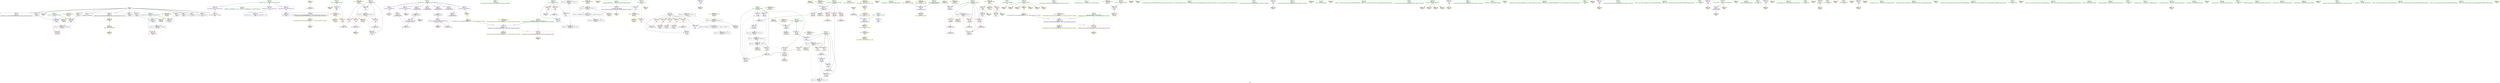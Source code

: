 digraph "SVFG" {
	label="SVFG";

	Node0x5588f787bf60 [shape=record,color=grey,label="{NodeID: 0\nNullPtr}"];
	Node0x5588f787bf60 -> Node0x5588f79c77e0[style=solid];
	Node0x5588f787bf60 -> Node0x5588f79c78e0[style=solid];
	Node0x5588f787bf60 -> Node0x5588f79c79b0[style=solid];
	Node0x5588f787bf60 -> Node0x5588f79c7a80[style=solid];
	Node0x5588f787bf60 -> Node0x5588f79c7b50[style=solid];
	Node0x5588f787bf60 -> Node0x5588f79c7c20[style=solid];
	Node0x5588f787bf60 -> Node0x5588f79c7cf0[style=solid];
	Node0x5588f787bf60 -> Node0x5588f79c7dc0[style=solid];
	Node0x5588f787bf60 -> Node0x5588f79c7e90[style=solid];
	Node0x5588f787bf60 -> Node0x5588f79c7f60[style=solid];
	Node0x5588f787bf60 -> Node0x5588f79c8030[style=solid];
	Node0x5588f787bf60 -> Node0x5588f79ccae0[style=solid];
	Node0x5588f787bf60 -> Node0x5588f79c8e70[style=solid];
	Node0x5588f79d4bd0 [shape=record,color=grey,label="{NodeID: 263\n345 = cmp(342, 15, )\n}"];
	Node0x5588f79d4bd0 -> Node0x5588f79c87b0[style=solid];
	Node0x5588f79ce370 [shape=record,color=yellow,style=double,label="{NodeID: 180\nAPARM(14)\nCS[]}"];
	Node0x5588f79c5380 [shape=record,color=purple,label="{NodeID: 97\n245\<--11\narrayidx\<--_Z4origB5cxx11\nmain\n}"];
	Node0x5588f79c5380 -> Node0x5588f79c9c40[style=solid];
	Node0x5588f79c3300 [shape=record,color=green,label="{NodeID: 14\n68\<--1\n\<--dummyObj\nCan only get source location for instruction, argument, global var or function.}"];
	Node0x5588f79df480 [shape=record,color=black,label="{NodeID: 277\nMR_30V_4 = PHI(MR_30V_5, MR_30V_3, )\npts\{191 \}\n}"];
	Node0x5588f79df480 -> Node0x5588f79cbe90[style=dashed];
	Node0x5588f79df480 -> Node0x5588f79cbf60[style=dashed];
	Node0x5588f79df480 -> Node0x5588f79cdc20[style=dashed];
	Node0x5588f79df480 -> Node0x5588f79e0380[style=dashed];
	Node0x5588f79df480 -> Node0x5588f79e0d80[style=dashed];
	Node0x5588f79df480 -> Node0x5588f79e1780[style=dashed];
	Node0x5588f79c8f40 [shape=record,color=yellow,style=double,label="{NodeID: 194\nAPARM(7)\nCS[]}"];
	Node0x5588f79c5f70 [shape=record,color=purple,label="{NodeID: 111\n165\<--164\narraydestroy.element\<--arraydestroy.elementPast\n__cxx_global_array_dtor\n}"];
	Node0x5588f79c5f70 -> Node0x5588f79c9010[style=solid];
	Node0x5588f79c5f70 -> Node0x5588f79d2fb0[style=solid];
	Node0x5588f79c5f70 -> Node0x5588f79d4750[style=solid];
	Node0x5588f79c40c0 [shape=record,color=green,label="{NodeID: 28\n48\<--54\n_ZNSt8ios_base4InitD1Ev\<--_ZNSt8ios_base4InitD1Ev_field_insensitive\n}"];
	Node0x5588f79c40c0 -> Node0x5588f79c81d0[style=solid];
	Node0x5588f79e3760 [shape=record,color=yellow,style=double,label="{NodeID: 291\n20V_1 = ENCHI(MR_20V_0)\npts\{18 \}\nFun[main]}"];
	Node0x5588f79e3760 -> Node0x5588f79c6110[style=dashed];
	Node0x5588f79e3760 -> Node0x5588f79e5330[style=dashed];
	Node0x5588f79c9aa0 [shape=record,color=yellow,style=double,label="{NodeID: 208\nAPARM(232)\nCS[]}"];
	Node0x5588f79cb5a0 [shape=record,color=red,label="{NodeID: 125\n113\<--85\n\<--ans\n_Z3powxxx\n}"];
	Node0x5588f79cb5a0 -> Node0x5588f79d4150[style=solid];
	Node0x5588f79c4da0 [shape=record,color=green,label="{NodeID: 42\n175\<--176\nmain\<--main_field_insensitive\n}"];
	Node0x5588f79e4400 [shape=record,color=yellow,style=double,label="{NodeID: 305\nRETMU(2V_2)\npts\{10 \}\nFun[__cxx_global_var_init.1]|{<s0>29}}"];
	Node0x5588f79e4400:s0 -> Node0x5588f79e6130[style=dashed,color=blue];
	Node0x5588f79d15b0 [shape=record,color=yellow,style=double,label="{NodeID: 222\nARet(289)\nCS[]}"];
	Node0x5588f79cc100 [shape=record,color=red,label="{NodeID: 139\n243\<--192\n\<--i\nmain\n}"];
	Node0x5588f79cc100 -> Node0x5588f79c8540[style=solid];
	Node0x5588f79c6a40 [shape=record,color=green,label="{NodeID: 56\n227\<--228\n_ZNSaIcED1Ev\<--_ZNSaIcED1Ev_field_insensitive\n}"];
	Node0x5588f79e5b40 [shape=record,color=yellow,style=double,label="{NodeID: 319\nRETMU(4V_2)\npts\{80 \}\nFun[_Z3powxxx]}"];
	Node0x5588f79d1d90 [shape=record,color=yellow,style=double,label="{NodeID: 236\nFPARM(157)\nFun[__cxx_global_array_dtor]}"];
	Node0x5588f79d1d90 -> Node0x5588f79cd4d0[style=solid];
	Node0x5588f79ccd80 [shape=record,color=blue,label="{NodeID: 153\n81\<--77\nm.addr\<--m\n_Z3powxxx\n}"];
	Node0x5588f79ccd80 -> Node0x5588f79dc780[style=dashed];
	Node0x5588f79c77e0 [shape=record,color=black,label="{NodeID: 70\n2\<--3\ndummyVal\<--dummyVal\n}"];
	Node0x5588f79d3850 [shape=record,color=grey,label="{NodeID: 250\n127 = Binary(126, 125, )\n}"];
	Node0x5588f79d3850 -> Node0x5588f79cd330[style=solid];
	Node0x5588f79cd8e0 [shape=record,color=blue,label="{NodeID: 167\n186\<--262\nexn.slot\<--\nmain\n}"];
	Node0x5588f79cd8e0 -> Node0x5588f79ddb80[style=dashed];
	Node0x5588f79c83a0 [shape=record,color=black,label="{NodeID: 84\n202\<--199\ncall1\<--\nmain\n}"];
	Node0x5588f79bc9d0 [shape=record,color=green,label="{NodeID: 1\n7\<--1\n__dso_handle\<--dummyObj\nGlob }"];
	Node0x5588f79d4d50 [shape=record,color=grey,label="{NodeID: 264\n110 = cmp(109, 99, )\n}"];
	Node0x5588f79ce440 [shape=record,color=yellow,style=double,label="{NodeID: 181\nAPARM(182)\nCS[]}"];
	Node0x5588f79c5450 [shape=record,color=purple,label="{NodeID: 98\n249\<--11\narrayidx16\<--_Z4origB5cxx11\nmain\n}"];
	Node0x5588f79c5450 -> Node0x5588f79d0d00[style=solid];
	Node0x5588f79c33c0 [shape=record,color=green,label="{NodeID: 15\n93\<--1\n\<--dummyObj\nCan only get source location for instruction, argument, global var or function.}"];
	Node0x5588f79df980 [shape=record,color=black,label="{NodeID: 278\nMR_32V_4 = PHI(MR_32V_5, MR_32V_3, )\npts\{193 \}\n}"];
	Node0x5588f79df980 -> Node0x5588f79cc030[style=dashed];
	Node0x5588f79df980 -> Node0x5588f79cc100[style=dashed];
	Node0x5588f79df980 -> Node0x5588f79cc1d0[style=dashed];
	Node0x5588f79df980 -> Node0x5588f79cc2a0[style=dashed];
	Node0x5588f79df980 -> Node0x5588f79cc370[style=dashed];
	Node0x5588f79df980 -> Node0x5588f79cdcf0[style=dashed];
	Node0x5588f79df980 -> Node0x5588f79e1280[style=dashed];
	Node0x5588f79df980 -> Node0x5588f79e1c80[style=dashed];
	Node0x5588f79c9010 [shape=record,color=yellow,style=double,label="{NodeID: 195\nAPARM(165)\nCS[]}"];
	Node0x5588f79c6040 [shape=record,color=red,label="{NodeID: 112\n215\<--14\n\<--ncase\nmain\n}"];
	Node0x5588f79c6040 -> Node0x5588f79d5050[style=solid];
	Node0x5588f79c41c0 [shape=record,color=green,label="{NodeID: 29\n61\<--62\n__cxx_global_var_init.1\<--__cxx_global_var_init.1_field_insensitive\n}"];
	Node0x5588f79e3840 [shape=record,color=yellow,style=double,label="{NodeID: 292\n22V_1 = ENCHI(MR_22V_0)\npts\{179 \}\nFun[main]}"];
	Node0x5588f79e3840 -> Node0x5588f79cd5a0[style=dashed];
	Node0x5588f79c9b70 [shape=record,color=yellow,style=double,label="{NodeID: 209\nAPARM(29)\nCS[]}"];
	Node0x5588f79cb670 [shape=record,color=red,label="{NodeID: 126\n134\<--85\n\<--ans\n_Z3powxxx\n}"];
	Node0x5588f79cb670 -> Node0x5588f79c82d0[style=solid];
	Node0x5588f79c4ea0 [shape=record,color=green,label="{NodeID: 43\n178\<--179\nretval\<--retval_field_insensitive\nmain\n}"];
	Node0x5588f79c4ea0 -> Node0x5588f79cd5a0[style=solid];
	Node0x5588f79e4f20 [shape=record,color=yellow,style=double,label="{NodeID: 306\nRETMU(14V_2)\npts\{159 \}\nFun[__cxx_global_array_dtor]}"];
	Node0x5588f79d1640 [shape=record,color=yellow,style=double,label="{NodeID: 223\nARet(209)\nCS[]}"];
	Node0x5588f79cc1d0 [shape=record,color=red,label="{NodeID: 140\n247\<--192\n\<--i\nmain\n}"];
	Node0x5588f79cc1d0 -> Node0x5588f79c8610[style=solid];
	Node0x5588f79c6b40 [shape=record,color=green,label="{NodeID: 57\n230\<--231\n_ZSt7getlineIcSt11char_traitsIcESaIcEERSt13basic_istreamIT_T0_ES7_RNSt7__cxx1112basic_stringIS4_S5_T1_EE\<--_ZSt7getlineIcSt11char_traitsIcESaIcEERSt13basic_istreamIT_T0_ES7_RNSt7__cxx1112basic_stringIS4_S5_T1_EE_field_insensitive\n}"];
	Node0x5588f79e5c50 [shape=record,color=yellow,style=double,label="{NodeID: 320\nRETMU(6V_3)\npts\{82 \}\nFun[_Z3powxxx]}"];
	Node0x5588f79d1e80 [shape=record,color=yellow,style=double,label="{NodeID: 237\nFPARM(363)\nFun[__clang_call_terminate]}"];
	Node0x5588f79d1e80 -> Node0x5588f79d14e0[style=solid];
	Node0x5588f79cce50 [shape=record,color=blue,label="{NodeID: 154\n83\<--78\nmod.addr\<--mod\n_Z3powxxx\n}"];
	Node0x5588f79cce50 -> Node0x5588f79cb190[style=dashed];
	Node0x5588f79cce50 -> Node0x5588f79cb260[style=dashed];
	Node0x5588f79cce50 -> Node0x5588f79cb330[style=dashed];
	Node0x5588f79cce50 -> Node0x5588f79cb400[style=dashed];
	Node0x5588f79cce50 -> Node0x5588f79e5d30[style=dashed];
	Node0x5588f79c78e0 [shape=record,color=black,label="{NodeID: 71\n261\<--3\n\<--dummyVal\nmain\n}"];
	Node0x5588f79d39d0 [shape=record,color=grey,label="{NodeID: 251\n276 = Binary(275, 277, )\n}"];
	Node0x5588f79d39d0 -> Node0x5588f79cdc20[style=solid];
	Node0x5588f79cd9b0 [shape=record,color=blue,label="{NodeID: 168\n188\<--264\nehselector.slot\<--\nmain\n}"];
	Node0x5588f79cd9b0 -> Node0x5588f79de080[style=dashed];
	Node0x5588f79c8470 [shape=record,color=black,label="{NodeID: 85\n208\<--205\ncall2\<--\nmain\n}"];
	Node0x5588f79bca60 [shape=record,color=green,label="{NodeID: 2\n9\<--1\n\<--dummyObj\nCan only get source location for instruction, argument, global var or function.}"];
	Node0x5588f79d4ed0 [shape=record,color=grey,label="{NodeID: 265\n241 = cmp(239, 240, )\n}"];
	Node0x5588f79ce510 [shape=record,color=yellow,style=double,label="{NodeID: 182\nAPARM(222)\nCS[]}"];
	Node0x5588f79c5520 [shape=record,color=purple,label="{NodeID: 99\n256\<--11\narrayidx19\<--_Z4origB5cxx11\nmain\n}"];
	Node0x5588f79c5520 -> Node0x5588f79d0f30[style=solid];
	Node0x5588f79c34c0 [shape=record,color=green,label="{NodeID: 16\n99\<--1\n\<--dummyObj\nCan only get source location for instruction, argument, global var or function.}"];
	Node0x5588f79dfe80 [shape=record,color=black,label="{NodeID: 279\nMR_12V_6 = PHI(MR_12V_5, MR_12V_4, )\npts\{88 \}\n}"];
	Node0x5588f79dfe80 -> Node0x5588f79dd180[style=dashed];
	Node0x5588f79c90e0 [shape=record,color=yellow,style=double,label="{NodeID: 196\nAPARM(196)\nCS[]}"];
	Node0x5588f79c6110 [shape=record,color=red,label="{NodeID: 113\n240\<--17\n\<--n\nmain\n}"];
	Node0x5588f79c6110 -> Node0x5588f79d4ed0[style=solid];
	Node0x5588f79c42c0 [shape=record,color=green,label="{NodeID: 30\n65\<--66\nacos\<--acos_field_insensitive\n}"];
	Node0x5588f79e3920 [shape=record,color=yellow,style=double,label="{NodeID: 293\n24V_1 = ENCHI(MR_24V_0)\npts\{181 \}\nFun[main]}"];
	Node0x5588f79e3920 -> Node0x5588f79cd670[style=dashed];
	Node0x5588f79c9c40 [shape=record,color=yellow,style=double,label="{NodeID: 210\nAPARM(245)\nCS[]}"];
	Node0x5588f79cb740 [shape=record,color=red,label="{NodeID: 127\n105\<--87\n\<--k\n_Z3powxxx\n}"];
	Node0x5588f79cb740 -> Node0x5588f79d4450[style=solid];
	Node0x5588f79c4f70 [shape=record,color=green,label="{NodeID: 44\n180\<--181\ni1\<--i1_field_insensitive\nmain\n}"];
	Node0x5588f79c4f70 -> Node0x5588f79cba80[style=solid];
	Node0x5588f79c4f70 -> Node0x5588f79cbb50[style=solid];
	Node0x5588f79c4f70 -> Node0x5588f79cbc20[style=solid];
	Node0x5588f79c4f70 -> Node0x5588f79cd670[style=solid];
	Node0x5588f79c4f70 -> Node0x5588f79cddc0[style=solid];
	Node0x5588f79e5030 [shape=record,color=yellow,style=double,label="{NodeID: 307\nRETMU(2V_2)\npts\{10 \}\nFun[_GLOBAL__sub_I_BSBandme_2_1.cpp]}"];
	Node0x5588f79d16d0 [shape=record,color=yellow,style=double,label="{NodeID: 224\nARet(229)\nCS[]}"];
	Node0x5588f79cc2a0 [shape=record,color=red,label="{NodeID: 141\n254\<--192\n\<--i\nmain\n}"];
	Node0x5588f79cc2a0 -> Node0x5588f79c86e0[style=solid];
	Node0x5588f79c6c40 [shape=record,color=green,label="{NodeID: 58\n234\<--235\n_ZNSt7__cxx1112basic_stringIcSt11char_traitsIcESaIcEEaSEPKc\<--_ZNSt7__cxx1112basic_stringIcSt11char_traitsIcESaIcEEaSEPKc_field_insensitive\n}"];
	Node0x5588f79e5d30 [shape=record,color=yellow,style=double,label="{NodeID: 321\nRETMU(8V_2)\npts\{84 \}\nFun[_Z3powxxx]}"];
	Node0x5588f79d1f70 [shape=record,color=yellow,style=double,label="{NodeID: 238\nFPARM(332)\nFun[_ZStgeIcSt11char_traitsIcESaIcEEbRKNSt7__cxx1112basic_stringIT_T0_T1_EESA_]}"];
	Node0x5588f79d1f70 -> Node0x5588f79cde90[style=solid];
	Node0x5588f79ccf20 [shape=record,color=blue,label="{NodeID: 155\n85\<--93\nans\<--\n_Z3powxxx\n}"];
	Node0x5588f79ccf20 -> Node0x5588f79dcc80[style=dashed];
	Node0x5588f79c79b0 [shape=record,color=black,label="{NodeID: 72\n262\<--3\n\<--dummyVal\nmain\n}"];
	Node0x5588f79c79b0 -> Node0x5588f79cd8e0[style=solid];
	Node0x5588f79d3b50 [shape=record,color=grey,label="{NodeID: 252\n102 = Binary(101, 93, )\n}"];
	Node0x5588f79d3b50 -> Node0x5588f79d4a50[style=solid];
	Node0x5588f79cda80 [shape=record,color=blue,label="{NodeID: 169\n186\<--269\nexn.slot\<--\nmain\n}"];
	Node0x5588f79cda80 -> Node0x5588f79ddb80[style=dashed];
	Node0x5588f79c8540 [shape=record,color=black,label="{NodeID: 86\n244\<--243\nidxprom\<--\nmain\n}"];
	Node0x5588f79bcc10 [shape=record,color=green,label="{NodeID: 3\n15\<--1\n\<--dummyObj\nCan only get source location for instruction, argument, global var or function.}"];
	Node0x5588f79d5050 [shape=record,color=grey,label="{NodeID: 266\n216 = cmp(214, 215, )\n}"];
	Node0x5588f79ce5e0 [shape=record,color=yellow,style=double,label="{NodeID: 183\nAPARM(184)\nCS[]}"];
	Node0x5588f79c55f0 [shape=record,color=purple,label="{NodeID: 100\n200\<--19\n\<--.str\nmain\n}"];
	Node0x5588f79c55f0 -> Node0x5588f79c91b0[style=solid];
	Node0x5588f79c35c0 [shape=record,color=green,label="{NodeID: 17\n196\<--1\n\<--dummyObj\nCan only get source location for instruction, argument, global var or function.}"];
	Node0x5588f79e0380 [shape=record,color=black,label="{NodeID: 280\nMR_30V_5 = PHI(MR_30V_6, MR_30V_4, )\npts\{191 \}\n}"];
	Node0x5588f79e0380 -> Node0x5588f79df480[style=dashed];
	Node0x5588f79c91b0 [shape=record,color=yellow,style=double,label="{NodeID: 197\nAPARM(200)\nCS[]}"];
	Node0x5588f79c61e0 [shape=record,color=red,label="{NodeID: 114\n199\<--23\n\<--stdin\nmain\n}"];
	Node0x5588f79c61e0 -> Node0x5588f79c83a0[style=solid];
	Node0x5588f79c61e0 -> Node0x5588f79c9350[style=solid];
	Node0x5588f79c43c0 [shape=record,color=green,label="{NodeID: 31\n73\<--74\n_Z3powxxx\<--_Z3powxxx_field_insensitive\n}"];
	Node0x5588f79e3a00 [shape=record,color=yellow,style=double,label="{NodeID: 294\n26V_1 = ENCHI(MR_26V_0)\npts\{187 \}\nFun[main]}"];
	Node0x5588f79e3a00 -> Node0x5588f79cd8e0[style=dashed];
	Node0x5588f79e3a00 -> Node0x5588f79cda80[style=dashed];
	Node0x5588f79e3a00 -> Node0x5588f79e55d0[style=dashed];
	Node0x5588f79d0d00 [shape=record,color=yellow,style=double,label="{NodeID: 211\nAPARM(249)\nCS[]|{<s0>18}}"];
	Node0x5588f79d0d00:s0 -> Node0x5588f79d1f70[style=solid,color=red];
	Node0x5588f79cb810 [shape=record,color=red,label="{NodeID: 128\n118\<--87\n\<--k\n_Z3powxxx\n}"];
	Node0x5588f79cb810 -> Node0x5588f79d3550[style=solid];
	Node0x5588f79c5040 [shape=record,color=green,label="{NodeID: 45\n182\<--183\nlast\<--last_field_insensitive\nmain\n}"];
	Node0x5588f79c5040 -> Node0x5588f79ce440[style=solid];
	Node0x5588f79c5040 -> Node0x5588f79ce780[style=solid];
	Node0x5588f79c5040 -> Node0x5588f79c99d0[style=solid];
	Node0x5588f79c5040 -> Node0x5588f79d0d90[style=solid];
	Node0x5588f79c5040 -> Node0x5588f79d0e60[style=solid];
	Node0x5588f79c5040 -> Node0x5588f79d10d0[style=solid];
	Node0x5588f79c5040 -> Node0x5588f79d11a0[style=solid];
	Node0x5588f79e5140 [shape=record,color=yellow,style=double,label="{NodeID: 308\nRETMU(16V_1)\npts\{1 \}\nFun[main]}"];
	Node0x5588f79d1760 [shape=record,color=yellow,style=double,label="{NodeID: 225\nARet(46)\nCS[]}"];
	Node0x5588f79cc370 [shape=record,color=red,label="{NodeID: 142\n281\<--192\n\<--i\nmain\n}"];
	Node0x5588f79cc370 -> Node0x5588f79d3fd0[style=solid];
	Node0x5588f79c6d40 [shape=record,color=green,label="{NodeID: 59\n251\<--252\n_ZStgeIcSt11char_traitsIcESaIcEEbRKNSt7__cxx1112basic_stringIT_T0_T1_EESA_\<--_ZStgeIcSt11char_traitsIcESaIcEEbRKNSt7__cxx1112basic_stringIT_T0_T1_EESA__field_insensitive\n}"];
	Node0x5588f79e5e10 [shape=record,color=yellow,style=double,label="{NodeID: 322\nRETMU(10V_3)\npts\{86 \}\nFun[_Z3powxxx]}"];
	Node0x5588f79d2060 [shape=record,color=yellow,style=double,label="{NodeID: 239\nFPARM(333)\nFun[_ZStgeIcSt11char_traitsIcESaIcEEbRKNSt7__cxx1112basic_stringIT_T0_T1_EESA_]}"];
	Node0x5588f79d2060 -> Node0x5588f79cdf60[style=solid];
	Node0x5588f79ccff0 [shape=record,color=blue,label="{NodeID: 156\n87\<--94\nk\<--\n_Z3powxxx\n}"];
	Node0x5588f79ccff0 -> Node0x5588f79dd180[style=dashed];
	Node0x5588f79c7a80 [shape=record,color=black,label="{NodeID: 73\n264\<--3\n\<--dummyVal\nmain\n}"];
	Node0x5588f79c7a80 -> Node0x5588f79cd9b0[style=solid];
	Node0x5588f79d3cd0 [shape=record,color=grey,label="{NodeID: 253\n295 = Binary(294, 277, )\n}"];
	Node0x5588f79d3cd0 -> Node0x5588f79cddc0[style=solid];
	Node0x5588f79cdb50 [shape=record,color=blue,label="{NodeID: 170\n188\<--271\nehselector.slot\<--\nmain\n}"];
	Node0x5588f79cdb50 -> Node0x5588f79de080[style=dashed];
	Node0x5588f79c8610 [shape=record,color=black,label="{NodeID: 87\n248\<--247\nidxprom15\<--\nmain\n}"];
	Node0x5588f79bcca0 [shape=record,color=green,label="{NodeID: 4\n19\<--1\n.str\<--dummyObj\nGlob }"];
	Node0x5588f79d51d0 [shape=record,color=grey,label="{NodeID: 267\n148 = cmp(142, 147, )\n}"];
	Node0x5588f79ce6b0 [shape=record,color=yellow,style=double,label="{NodeID: 184\nAPARM(29)\nCS[]}"];
	Node0x5588f79c56c0 [shape=record,color=purple,label="{NodeID: 101\n201\<--21\n\<--.str.3\nmain\n}"];
	Node0x5588f79c56c0 -> Node0x5588f79c9280[style=solid];
	Node0x5588f79c36c0 [shape=record,color=green,label="{NodeID: 18\n277\<--1\n\<--dummyObj\nCan only get source location for instruction, argument, global var or function.}"];
	Node0x5588f79e0880 [shape=record,color=black,label="{NodeID: 281\nMR_24V_3 = PHI(MR_24V_4, MR_24V_2, )\npts\{181 \}\n}"];
	Node0x5588f79e0880 -> Node0x5588f79cba80[style=dashed];
	Node0x5588f79e0880 -> Node0x5588f79cbb50[style=dashed];
	Node0x5588f79e0880 -> Node0x5588f79cbc20[style=dashed];
	Node0x5588f79e0880 -> Node0x5588f79cddc0[style=dashed];
	Node0x5588f79e0880 -> Node0x5588f79e54f0[style=dashed];
	Node0x5588f79c9280 [shape=record,color=yellow,style=double,label="{NodeID: 198\nAPARM(201)\nCS[]}"];
	Node0x5588f79cad80 [shape=record,color=red,label="{NodeID: 115\n205\<--28\n\<--stdout\nmain\n}"];
	Node0x5588f79cad80 -> Node0x5588f79c8470[style=solid];
	Node0x5588f79cad80 -> Node0x5588f79c95c0[style=solid];
	Node0x5588f79c44c0 [shape=record,color=green,label="{NodeID: 32\n79\<--80\nn.addr\<--n.addr_field_insensitive\n_Z3powxxx\n}"];
	Node0x5588f79c44c0 -> Node0x5588f79cae50[style=solid];
	Node0x5588f79c44c0 -> Node0x5588f79cccb0[style=solid];
	Node0x5588f79e3ae0 [shape=record,color=yellow,style=double,label="{NodeID: 295\n28V_1 = ENCHI(MR_28V_0)\npts\{189 \}\nFun[main]}"];
	Node0x5588f79e3ae0 -> Node0x5588f79cd9b0[style=dashed];
	Node0x5588f79e3ae0 -> Node0x5588f79cdb50[style=dashed];
	Node0x5588f79e3ae0 -> Node0x5588f79e56b0[style=dashed];
	Node0x5588f79d0d90 [shape=record,color=yellow,style=double,label="{NodeID: 212\nAPARM(182)\nCS[]|{<s0>18}}"];
	Node0x5588f79d0d90:s0 -> Node0x5588f79d2060[style=solid,color=red];
	Node0x5588f79cb8e0 [shape=record,color=red,label="{NodeID: 129\n119\<--87\n\<--k\n_Z3powxxx\n}"];
	Node0x5588f79cb8e0 -> Node0x5588f79d3550[style=solid];
	Node0x5588f79c5110 [shape=record,color=green,label="{NodeID: 46\n184\<--185\nref.tmp\<--ref.tmp_field_insensitive\nmain\n}"];
	Node0x5588f79c5110 -> Node0x5588f79ce5e0[style=solid];
	Node0x5588f79c5110 -> Node0x5588f79c9830[style=solid];
	Node0x5588f79c5110 -> Node0x5588f79c9900[style=solid];
	Node0x5588f79c5110 -> Node0x5588f79d1000[style=solid];
	Node0x5588f79e5250 [shape=record,color=yellow,style=double,label="{NodeID: 309\nRETMU(18V_1)\npts\{16 \}\nFun[main]}"];
	Node0x5588f79d17f0 [shape=record,color=yellow,style=double,label="{NodeID: 226\nARet(64)\nCS[]}"];
	Node0x5588f79d17f0 -> Node0x5588f79d36d0[style=solid];
	Node0x5588f79cc440 [shape=record,color=red,label="{NodeID: 143\n340\<--334\n\<--__lhs.addr\n_ZStgeIcSt11char_traitsIcESaIcEEbRKNSt7__cxx1112basic_stringIT_T0_T1_EESA_\n}"];
	Node0x5588f79cc440 -> Node0x5588f79d1270[style=solid];
	Node0x5588f79c6e40 [shape=record,color=green,label="{NodeID: 60\n258\<--259\n_ZNSt7__cxx1112basic_stringIcSt11char_traitsIcESaIcEEaSERKS4_\<--_ZNSt7__cxx1112basic_stringIcSt11char_traitsIcESaIcEEaSERKS4__field_insensitive\n}"];
	Node0x5588f79e5ef0 [shape=record,color=yellow,style=double,label="{NodeID: 323\nRETMU(12V_3)\npts\{88 \}\nFun[_Z3powxxx]}"];
	Node0x5588f79d2150 [shape=record,color=yellow,style=double,label="{NodeID: 240\nFPARM(76)\nFun[_Z3powxxx]}"];
	Node0x5588f79d2150 -> Node0x5588f79cccb0[style=solid];
	Node0x5588f79cd0c0 [shape=record,color=blue,label="{NodeID: 157\n85\<--107\nans\<--mul\n_Z3powxxx\n}"];
	Node0x5588f79cd0c0 -> Node0x5588f79cb5a0[style=dashed];
	Node0x5588f79cd0c0 -> Node0x5588f79cd190[style=dashed];
	Node0x5588f79cd0c0 -> Node0x5588f79dd680[style=dashed];
	Node0x5588f79c7b50 [shape=record,color=black,label="{NodeID: 74\n268\<--3\n\<--dummyVal\nmain\n}"];
	Node0x5588f79d3e50 [shape=record,color=grey,label="{NodeID: 254\n286 = Binary(285, 277, )\n}"];
	Node0x5588f79d3e50 -> Node0x5588f79ce100[style=solid];
	Node0x5588f79cdc20 [shape=record,color=blue,label="{NodeID: 171\n190\<--276\nans\<--inc\nmain\n}"];
	Node0x5588f79cdc20 -> Node0x5588f79e0380[style=dashed];
	Node0x5588f79c86e0 [shape=record,color=black,label="{NodeID: 88\n255\<--254\nidxprom18\<--\nmain\n}"];
	Node0x5588f79bcd30 [shape=record,color=green,label="{NodeID: 5\n21\<--1\n.str.3\<--dummyObj\nGlob }"];
	Node0x5588f79dc780 [shape=record,color=black,label="{NodeID: 268\nMR_6V_3 = PHI(MR_6V_4, MR_6V_2, )\npts\{82 \}\n}"];
	Node0x5588f79dc780 -> Node0x5588f79caf20[style=dashed];
	Node0x5588f79dc780 -> Node0x5588f79caff0[style=dashed];
	Node0x5588f79dc780 -> Node0x5588f79cb0c0[style=dashed];
	Node0x5588f79dc780 -> Node0x5588f79cd400[style=dashed];
	Node0x5588f79dc780 -> Node0x5588f79e5c50[style=dashed];
	Node0x5588f79ce780 [shape=record,color=yellow,style=double,label="{NodeID: 185\nAPARM(182)\nCS[]}"];
	Node0x5588f79c5790 [shape=record,color=purple,label="{NodeID: 102\n206\<--24\n\<--.str.4\nmain\n}"];
	Node0x5588f79c5790 -> Node0x5588f79c9420[style=solid];
	Node0x5588f79c37c0 [shape=record,color=green,label="{NodeID: 19\n4\<--6\n_ZStL8__ioinit\<--_ZStL8__ioinit_field_insensitive\nGlob }"];
	Node0x5588f79c37c0 -> Node0x5588f79c8880[style=solid];
	Node0x5588f79c37c0 -> Node0x5588f79ce850[style=solid];
	Node0x5588f79e0d80 [shape=record,color=black,label="{NodeID: 282\nMR_30V_2 = PHI(MR_30V_4, MR_30V_1, )\npts\{191 \}\n}"];
	Node0x5588f79e0d80 -> Node0x5588f79cd740[style=dashed];
	Node0x5588f79e0d80 -> Node0x5588f79de580[style=dashed];
	Node0x5588f79e0d80 -> Node0x5588f79e1780[style=dashed];
	Node0x5588f79e0d80 -> Node0x5588f79e5790[style=dashed];
	Node0x5588f79c9350 [shape=record,color=yellow,style=double,label="{NodeID: 199\nAPARM(199)\nCS[]}"];
	Node0x5588f79cae50 [shape=record,color=red,label="{NodeID: 116\n94\<--79\n\<--n.addr\n_Z3powxxx\n}"];
	Node0x5588f79cae50 -> Node0x5588f79ccff0[style=solid];
	Node0x5588f79c4590 [shape=record,color=green,label="{NodeID: 33\n81\<--82\nm.addr\<--m.addr_field_insensitive\n_Z3powxxx\n}"];
	Node0x5588f79c4590 -> Node0x5588f79caf20[style=solid];
	Node0x5588f79c4590 -> Node0x5588f79caff0[style=solid];
	Node0x5588f79c4590 -> Node0x5588f79cb0c0[style=solid];
	Node0x5588f79c4590 -> Node0x5588f79ccd80[style=solid];
	Node0x5588f79c4590 -> Node0x5588f79cd400[style=solid];
	Node0x5588f79e3bc0 [shape=record,color=yellow,style=double,label="{NodeID: 296\n30V_1 = ENCHI(MR_30V_0)\npts\{191 \}\nFun[main]}"];
	Node0x5588f79e3bc0 -> Node0x5588f79e0d80[style=dashed];
	Node0x5588f79d0e60 [shape=record,color=yellow,style=double,label="{NodeID: 213\nAPARM(182)\nCS[]}"];
	Node0x5588f79cb9b0 [shape=record,color=red,label="{NodeID: 130\n126\<--87\n\<--k\n_Z3powxxx\n}"];
	Node0x5588f79cb9b0 -> Node0x5588f79d3850[style=solid];
	Node0x5588f79c51e0 [shape=record,color=green,label="{NodeID: 47\n186\<--187\nexn.slot\<--exn.slot_field_insensitive\nmain\n}"];
	Node0x5588f79c51e0 -> Node0x5588f79cbcf0[style=solid];
	Node0x5588f79c51e0 -> Node0x5588f79cd8e0[style=solid];
	Node0x5588f79c51e0 -> Node0x5588f79cda80[style=solid];
	Node0x5588f79e5330 [shape=record,color=yellow,style=double,label="{NodeID: 310\nRETMU(20V_1)\npts\{18 \}\nFun[main]}"];
	Node0x5588f79d1880 [shape=record,color=yellow,style=double,label="{NodeID: 227\nARet(150)\nCS[]}"];
	Node0x5588f79cc510 [shape=record,color=red,label="{NodeID: 144\n341\<--336\n\<--__rhs.addr\n_ZStgeIcSt11char_traitsIcESaIcEEbRKNSt7__cxx1112basic_stringIT_T0_T1_EESA_\n}"];
	Node0x5588f79cc510 -> Node0x5588f79d1340[style=solid];
	Node0x5588f79c6f40 [shape=record,color=green,label="{NodeID: 61\n290\<--291\nprintf\<--printf_field_insensitive\n}"];
	Node0x5588f79e5fd0 [shape=record,color=yellow,style=double,label="{NodeID: 324\nCSMU(2V_1)\npts\{10 \}\nCS[]|{<s0>29}}"];
	Node0x5588f79e5fd0:s0 -> Node0x5588f77bead0[style=dashed,color=red];
	Node0x5588f79d2210 [shape=record,color=yellow,style=double,label="{NodeID: 241\nFPARM(77)\nFun[_Z3powxxx]}"];
	Node0x5588f79d2210 -> Node0x5588f79ccd80[style=solid];
	Node0x5588f79cd190 [shape=record,color=blue,label="{NodeID: 158\n85\<--114\nans\<--rem\n_Z3powxxx\n}"];
	Node0x5588f79cd190 -> Node0x5588f79dd680[style=dashed];
	Node0x5588f79c7c20 [shape=record,color=black,label="{NodeID: 75\n269\<--3\n\<--dummyVal\nmain\n}"];
	Node0x5588f79c7c20 -> Node0x5588f79cda80[style=solid];
	Node0x5588f79d3fd0 [shape=record,color=grey,label="{NodeID: 255\n282 = Binary(281, 277, )\n}"];
	Node0x5588f79d3fd0 -> Node0x5588f79cdcf0[style=solid];
	Node0x5588f79cdcf0 [shape=record,color=blue,label="{NodeID: 172\n192\<--282\ni\<--inc22\nmain\n}"];
	Node0x5588f79cdcf0 -> Node0x5588f79df980[style=dashed];
	Node0x5588f79c87b0 [shape=record,color=black,label="{NodeID: 89\n331\<--345\n_ZStgeIcSt11char_traitsIcESaIcEEbRKNSt7__cxx1112basic_stringIT_T0_T1_EESA__ret\<--cmp\n_ZStgeIcSt11char_traitsIcESaIcEEbRKNSt7__cxx1112basic_stringIT_T0_T1_EESA_\n}"];
	Node0x5588f79c87b0 -> Node0x5588f79d2860[style=solid];
	Node0x5588f79bcdc0 [shape=record,color=green,label="{NodeID: 6\n23\<--1\nstdin\<--dummyObj\nGlob }"];
	Node0x5588f79dcc80 [shape=record,color=black,label="{NodeID: 269\nMR_10V_3 = PHI(MR_10V_7, MR_10V_2, )\npts\{86 \}\n}"];
	Node0x5588f79dcc80 -> Node0x5588f79cb4d0[style=dashed];
	Node0x5588f79dcc80 -> Node0x5588f79cb670[style=dashed];
	Node0x5588f79dcc80 -> Node0x5588f79cd0c0[style=dashed];
	Node0x5588f79dcc80 -> Node0x5588f79def80[style=dashed];
	Node0x5588f79dcc80 -> Node0x5588f79e5e10[style=dashed];
	Node0x5588f79ce850 [shape=record,color=yellow,style=double,label="{NodeID: 186\nAPARM(4)\nCS[]}"];
	Node0x5588f79c5860 [shape=record,color=purple,label="{NodeID: 103\n207\<--26\n\<--.str.5\nmain\n}"];
	Node0x5588f79c5860 -> Node0x5588f79c94f0[style=solid];
	Node0x5588f79c38c0 [shape=record,color=green,label="{NodeID: 20\n8\<--10\n_ZL2pi\<--_ZL2pi_field_insensitive\nGlob }"];
	Node0x5588f79c38c0 -> Node0x5588f79cc5e0[style=solid];
	Node0x5588f79c38c0 -> Node0x5588f79ccbe0[style=solid];
	Node0x5588f79e1280 [shape=record,color=black,label="{NodeID: 283\nMR_32V_2 = PHI(MR_32V_4, MR_32V_1, )\npts\{193 \}\n}"];
	Node0x5588f79e1280 -> Node0x5588f79cd810[style=dashed];
	Node0x5588f79e1280 -> Node0x5588f79dea80[style=dashed];
	Node0x5588f79e1280 -> Node0x5588f79e1c80[style=dashed];
	Node0x5588f79e1280 -> Node0x5588f79e5870[style=dashed];
	Node0x5588f79c9420 [shape=record,color=yellow,style=double,label="{NodeID: 200\nAPARM(206)\nCS[]}"];
	Node0x5588f79caf20 [shape=record,color=red,label="{NodeID: 117\n97\<--81\n\<--m.addr\n_Z3powxxx\n}"];
	Node0x5588f79caf20 -> Node0x5588f79d48d0[style=solid];
	Node0x5588f79c4660 [shape=record,color=green,label="{NodeID: 34\n83\<--84\nmod.addr\<--mod.addr_field_insensitive\n_Z3powxxx\n}"];
	Node0x5588f79c4660 -> Node0x5588f79cb190[style=solid];
	Node0x5588f79c4660 -> Node0x5588f79cb260[style=solid];
	Node0x5588f79c4660 -> Node0x5588f79cb330[style=solid];
	Node0x5588f79c4660 -> Node0x5588f79cb400[style=solid];
	Node0x5588f79c4660 -> Node0x5588f79cce50[style=solid];
	Node0x5588f79e3ca0 [shape=record,color=yellow,style=double,label="{NodeID: 297\n32V_1 = ENCHI(MR_32V_0)\npts\{193 \}\nFun[main]}"];
	Node0x5588f79e3ca0 -> Node0x5588f79e1280[style=dashed];
	Node0x5588f79d0f30 [shape=record,color=yellow,style=double,label="{NodeID: 214\nAPARM(256)\nCS[]}"];
	Node0x5588f79cba80 [shape=record,color=red,label="{NodeID: 131\n214\<--180\n\<--i1\nmain\n}"];
	Node0x5588f79cba80 -> Node0x5588f79d5050[style=solid];
	Node0x5588f79c62d0 [shape=record,color=green,label="{NodeID: 48\n188\<--189\nehselector.slot\<--ehselector.slot_field_insensitive\nmain\n}"];
	Node0x5588f79c62d0 -> Node0x5588f79cbdc0[style=solid];
	Node0x5588f79c62d0 -> Node0x5588f79cd9b0[style=solid];
	Node0x5588f79c62d0 -> Node0x5588f79cdb50[style=solid];
	Node0x5588f79e5410 [shape=record,color=yellow,style=double,label="{NodeID: 311\nRETMU(22V_2)\npts\{179 \}\nFun[main]}"];
	Node0x5588f79d1910 [shape=record,color=yellow,style=double,label="{NodeID: 228\nARet(195)\nCS[]}"];
	Node0x5588f79cc5e0 [shape=record,color=blue,label="{NodeID: 145\n8\<--9\n_ZL2pi\<--\nGlob }"];
	Node0x5588f79c7040 [shape=record,color=green,label="{NodeID: 62\n319\<--320\n__gxx_personality_v0\<--__gxx_personality_v0_field_insensitive\n}"];
	Node0x5588f79e6130 [shape=record,color=yellow,style=double,label="{NodeID: 325\n2V_2 = CSCHI(MR_2V_1)\npts\{10 \}\nCS[]}"];
	Node0x5588f79e6130 -> Node0x5588f79e5030[style=dashed];
	Node0x5588f79d22d0 [shape=record,color=yellow,style=double,label="{NodeID: 242\nFPARM(78)\nFun[_Z3powxxx]}"];
	Node0x5588f79d22d0 -> Node0x5588f79cce50[style=solid];
	Node0x5588f79cd260 [shape=record,color=blue,label="{NodeID: 159\n87\<--120\nk\<--mul5\n_Z3powxxx\n}"];
	Node0x5588f79cd260 -> Node0x5588f79cb9b0[style=dashed];
	Node0x5588f79cd260 -> Node0x5588f79cd330[style=dashed];
	Node0x5588f79cd260 -> Node0x5588f79dfe80[style=dashed];
	Node0x5588f79c7cf0 [shape=record,color=black,label="{NodeID: 76\n271\<--3\n\<--dummyVal\nmain\n}"];
	Node0x5588f79c7cf0 -> Node0x5588f79cdb50[style=solid];
	Node0x5588f79d4150 [shape=record,color=grey,label="{NodeID: 256\n114 = Binary(113, 112, )\n}"];
	Node0x5588f79d4150 -> Node0x5588f79cd190[style=solid];
	Node0x5588f79cddc0 [shape=record,color=blue,label="{NodeID: 173\n180\<--295\ni1\<--inc26\nmain\n}"];
	Node0x5588f79cddc0 -> Node0x5588f79e0880[style=dashed];
	Node0x5588f79c8880 [shape=record,color=purple,label="{NodeID: 90\n45\<--4\n\<--_ZStL8__ioinit\n__cxx_global_var_init\n}"];
	Node0x5588f79c8880 -> Node0x5588f79ce9f0[style=solid];
	Node0x5588f79bcee0 [shape=record,color=green,label="{NodeID: 7\n24\<--1\n.str.4\<--dummyObj\nGlob }"];
	Node0x5588f79dd180 [shape=record,color=black,label="{NodeID: 270\nMR_12V_3 = PHI(MR_12V_6, MR_12V_2, )\npts\{88 \}\n}"];
	Node0x5588f79dd180 -> Node0x5588f79cb740[style=dashed];
	Node0x5588f79dd180 -> Node0x5588f79cb810[style=dashed];
	Node0x5588f79dd180 -> Node0x5588f79cb8e0[style=dashed];
	Node0x5588f79dd180 -> Node0x5588f79cd260[style=dashed];
	Node0x5588f79dd180 -> Node0x5588f79e5ef0[style=dashed];
	Node0x5588f79ce920 [shape=record,color=yellow,style=double,label="{NodeID: 187\nAPARM(47)\nCS[]}"];
	Node0x5588f79c5930 [shape=record,color=purple,label="{NodeID: 104\n222\<--30\n\<--.str.6\nmain\n}"];
	Node0x5588f79c5930 -> Node0x5588f79ce510[style=solid];
	Node0x5588f79c39c0 [shape=record,color=green,label="{NodeID: 21\n11\<--13\n_Z4origB5cxx11\<--_Z4origB5cxx11_field_insensitive\nGlob }"];
	Node0x5588f79c39c0 -> Node0x5588f79c8950[style=solid];
	Node0x5588f79c39c0 -> Node0x5588f79c8a20[style=solid];
	Node0x5588f79c39c0 -> Node0x5588f79c8af0[style=solid];
	Node0x5588f79c39c0 -> Node0x5588f79c8bc0[style=solid];
	Node0x5588f79c39c0 -> Node0x5588f79c8c90[style=solid];
	Node0x5588f79c39c0 -> Node0x5588f79c52b0[style=solid];
	Node0x5588f79c39c0 -> Node0x5588f79c5380[style=solid];
	Node0x5588f79c39c0 -> Node0x5588f79c5450[style=solid];
	Node0x5588f79c39c0 -> Node0x5588f79c5520[style=solid];
	Node0x5588f79e1780 [shape=record,color=black,label="{NodeID: 284\nMR_30V_7 = PHI(MR_30V_4, MR_30V_4, MR_30V_2, MR_30V_4, MR_30V_2, )\npts\{191 \}\n}"];
	Node0x5588f79e1780 -> Node0x5588f79de580[style=dashed];
	Node0x5588f79c94f0 [shape=record,color=yellow,style=double,label="{NodeID: 201\nAPARM(207)\nCS[]}"];
	Node0x5588f79caff0 [shape=record,color=red,label="{NodeID: 118\n101\<--81\n\<--m.addr\n_Z3powxxx\n}"];
	Node0x5588f79caff0 -> Node0x5588f79d3b50[style=solid];
	Node0x5588f79c4730 [shape=record,color=green,label="{NodeID: 35\n85\<--86\nans\<--ans_field_insensitive\n_Z3powxxx\n}"];
	Node0x5588f79c4730 -> Node0x5588f79cb4d0[style=solid];
	Node0x5588f79c4730 -> Node0x5588f79cb5a0[style=solid];
	Node0x5588f79c4730 -> Node0x5588f79cb670[style=solid];
	Node0x5588f79c4730 -> Node0x5588f79ccf20[style=solid];
	Node0x5588f79c4730 -> Node0x5588f79cd0c0[style=solid];
	Node0x5588f79c4730 -> Node0x5588f79cd190[style=solid];
	Node0x5588f79e3d80 [shape=record,color=yellow,style=double,label="{NodeID: 298\n34V_1 = ENCHI(MR_34V_0)\npts\{335 \}\nFun[_ZStgeIcSt11char_traitsIcESaIcEEbRKNSt7__cxx1112basic_stringIT_T0_T1_EESA_]}"];
	Node0x5588f79e3d80 -> Node0x5588f79cde90[style=dashed];
	Node0x5588f79d1000 [shape=record,color=yellow,style=double,label="{NodeID: 215\nAPARM(184)\nCS[]}"];
	Node0x5588f79cbb50 [shape=record,color=red,label="{NodeID: 132\n285\<--180\n\<--i1\nmain\n}"];
	Node0x5588f79cbb50 -> Node0x5588f79d3e50[style=solid];
	Node0x5588f79c63a0 [shape=record,color=green,label="{NodeID: 49\n190\<--191\nans\<--ans_field_insensitive\nmain\n}"];
	Node0x5588f79c63a0 -> Node0x5588f79cbe90[style=solid];
	Node0x5588f79c63a0 -> Node0x5588f79cbf60[style=solid];
	Node0x5588f79c63a0 -> Node0x5588f79cd740[style=solid];
	Node0x5588f79c63a0 -> Node0x5588f79cdc20[style=solid];
	Node0x5588f79e54f0 [shape=record,color=yellow,style=double,label="{NodeID: 312\nRETMU(24V_3)\npts\{181 \}\nFun[main]}"];
	Node0x5588f79d19a0 [shape=record,color=yellow,style=double,label="{NodeID: 229\nARet(218)\nCS[]}"];
	Node0x5588f79cc6e0 [shape=record,color=blue,label="{NodeID: 146\n14\<--15\nncase\<--\nGlob }"];
	Node0x5588f79cc6e0 -> Node0x5588f79e2e70[style=dashed];
	Node0x5588f79c7140 [shape=record,color=green,label="{NodeID: 63\n334\<--335\n__lhs.addr\<--__lhs.addr_field_insensitive\n_ZStgeIcSt11char_traitsIcESaIcEEbRKNSt7__cxx1112basic_stringIT_T0_T1_EESA_\n}"];
	Node0x5588f79c7140 -> Node0x5588f79cc440[style=solid];
	Node0x5588f79c7140 -> Node0x5588f79cde90[style=solid];
	Node0x5588f79d2390 [shape=record,color=yellow,style=double,label="{NodeID: 243\nFRet(177)\nFun[main]}"];
	Node0x5588f79cd330 [shape=record,color=blue,label="{NodeID: 160\n87\<--127\nk\<--rem8\n_Z3powxxx\n}"];
	Node0x5588f79cd330 -> Node0x5588f79dfe80[style=dashed];
	Node0x5588f79c7dc0 [shape=record,color=black,label="{NodeID: 77\n301\<--3\nlpad.val\<--dummyVal\nmain\n}"];
	Node0x5588f79d42d0 [shape=record,color=grey,label="{NodeID: 257\n131 = Binary(130, 93, )\n}"];
	Node0x5588f79d42d0 -> Node0x5588f79cd400[style=solid];
	Node0x5588f79cde90 [shape=record,color=blue,label="{NodeID: 174\n334\<--332\n__lhs.addr\<--__lhs\n_ZStgeIcSt11char_traitsIcESaIcEEbRKNSt7__cxx1112basic_stringIT_T0_T1_EESA_\n}"];
	Node0x5588f79cde90 -> Node0x5588f79cc440[style=dashed];
	Node0x5588f79cde90 -> Node0x5588f79e5a60[style=dashed];
	Node0x5588f79c8950 [shape=record,color=purple,label="{NodeID: 91\n139\<--11\n\<--_Z4origB5cxx11\n__cxx_global_var_init.2\n}"];
	Node0x5588f79c8950 -> Node0x5588f79d2a10[style=solid];
	Node0x5588f79bcf70 [shape=record,color=green,label="{NodeID: 8\n26\<--1\n.str.5\<--dummyObj\nGlob }"];
	Node0x5588f79dd680 [shape=record,color=black,label="{NodeID: 271\nMR_10V_6 = PHI(MR_10V_5, MR_10V_4, )\npts\{86 \}\n}"];
	Node0x5588f79dd680 -> Node0x5588f79def80[style=dashed];
	Node0x5588f79ce9f0 [shape=record,color=yellow,style=double,label="{NodeID: 188\nAPARM(45)\nCS[]}"];
	Node0x5588f79c5a00 [shape=record,color=purple,label="{NodeID: 105\n232\<--30\n\<--.str.6\nmain\n}"];
	Node0x5588f79c5a00 -> Node0x5588f79c9aa0[style=solid];
	Node0x5588f79c3ac0 [shape=record,color=green,label="{NodeID: 22\n14\<--16\nncase\<--ncase_field_insensitive\nGlob }"];
	Node0x5588f79c3ac0 -> Node0x5588f79c6040[style=solid];
	Node0x5588f79c3ac0 -> Node0x5588f79cc6e0[style=solid];
	Node0x5588f79c3ac0 -> Node0x5588f79ce370[style=solid];
	Node0x5588f79e1c80 [shape=record,color=black,label="{NodeID: 285\nMR_32V_6 = PHI(MR_32V_4, MR_32V_4, MR_32V_2, MR_32V_4, MR_32V_2, )\npts\{193 \}\n}"];
	Node0x5588f79e1c80 -> Node0x5588f79dea80[style=dashed];
	Node0x5588f79c95c0 [shape=record,color=yellow,style=double,label="{NodeID: 202\nAPARM(205)\nCS[]}"];
	Node0x5588f79cb0c0 [shape=record,color=red,label="{NodeID: 119\n130\<--81\n\<--m.addr\n_Z3powxxx\n}"];
	Node0x5588f79cb0c0 -> Node0x5588f79d42d0[style=solid];
	Node0x5588f79c4800 [shape=record,color=green,label="{NodeID: 36\n87\<--88\nk\<--k_field_insensitive\n_Z3powxxx\n}"];
	Node0x5588f79c4800 -> Node0x5588f79cb740[style=solid];
	Node0x5588f79c4800 -> Node0x5588f79cb810[style=solid];
	Node0x5588f79c4800 -> Node0x5588f79cb8e0[style=solid];
	Node0x5588f79c4800 -> Node0x5588f79cb9b0[style=solid];
	Node0x5588f79c4800 -> Node0x5588f79ccff0[style=solid];
	Node0x5588f79c4800 -> Node0x5588f79cd260[style=solid];
	Node0x5588f79c4800 -> Node0x5588f79cd330[style=solid];
	Node0x5588f79e3e90 [shape=record,color=yellow,style=double,label="{NodeID: 299\n36V_1 = ENCHI(MR_36V_0)\npts\{337 \}\nFun[_ZStgeIcSt11char_traitsIcESaIcEEbRKNSt7__cxx1112basic_stringIT_T0_T1_EESA_]}"];
	Node0x5588f79e3e90 -> Node0x5588f79cdf60[style=dashed];
	Node0x5588f79d10d0 [shape=record,color=yellow,style=double,label="{NodeID: 216\nAPARM(182)\nCS[]}"];
	Node0x5588f79cbc20 [shape=record,color=red,label="{NodeID: 133\n294\<--180\n\<--i1\nmain\n}"];
	Node0x5588f79cbc20 -> Node0x5588f79d3cd0[style=solid];
	Node0x5588f79c6470 [shape=record,color=green,label="{NodeID: 50\n192\<--193\ni\<--i_field_insensitive\nmain\n}"];
	Node0x5588f79c6470 -> Node0x5588f79cc030[style=solid];
	Node0x5588f79c6470 -> Node0x5588f79cc100[style=solid];
	Node0x5588f79c6470 -> Node0x5588f79cc1d0[style=solid];
	Node0x5588f79c6470 -> Node0x5588f79cc2a0[style=solid];
	Node0x5588f79c6470 -> Node0x5588f79cc370[style=solid];
	Node0x5588f79c6470 -> Node0x5588f79cd810[style=solid];
	Node0x5588f79c6470 -> Node0x5588f79cdcf0[style=solid];
	Node0x5588f79e55d0 [shape=record,color=yellow,style=double,label="{NodeID: 313\nRETMU(26V_1)\npts\{187 \}\nFun[main]}"];
	Node0x5588f79d1a30 [shape=record,color=yellow,style=double,label="{NodeID: 230\nARet(233)\nCS[]}"];
	Node0x5588f79cc7e0 [shape=record,color=blue,label="{NodeID: 147\n17\<--15\nn\<--\nGlob }"];
	Node0x5588f79cc7e0 -> Node0x5588f79e3760[style=dashed];
	Node0x5588f79c7210 [shape=record,color=green,label="{NodeID: 64\n336\<--337\n__rhs.addr\<--__rhs.addr_field_insensitive\n_ZStgeIcSt11char_traitsIcESaIcEEbRKNSt7__cxx1112basic_stringIT_T0_T1_EESA_\n}"];
	Node0x5588f79c7210 -> Node0x5588f79cc510[style=solid];
	Node0x5588f79c7210 -> Node0x5588f79cdf60[style=solid];
	Node0x5588f79d2860 [shape=record,color=yellow,style=double,label="{NodeID: 244\nFRet(331)\nFun[_ZStgeIcSt11char_traitsIcESaIcEEbRKNSt7__cxx1112basic_stringIT_T0_T1_EESA_]|{<s0>18}}"];
	Node0x5588f79d2860:s0 -> Node0x5588f79d1b50[style=solid,color=blue];
	Node0x5588f79cd400 [shape=record,color=blue,label="{NodeID: 161\n81\<--131\nm.addr\<--shr\n_Z3powxxx\n}"];
	Node0x5588f79cd400 -> Node0x5588f79dc780[style=dashed];
	Node0x5588f79c7e90 [shape=record,color=black,label="{NodeID: 78\n302\<--3\nlpad.val28\<--dummyVal\nmain\n}"];
	Node0x5588f79d4450 [shape=record,color=grey,label="{NodeID: 258\n107 = Binary(106, 105, )\n}"];
	Node0x5588f79d4450 -> Node0x5588f79cd0c0[style=solid];
	Node0x5588f79cdf60 [shape=record,color=blue,label="{NodeID: 175\n336\<--333\n__rhs.addr\<--__rhs\n_ZStgeIcSt11char_traitsIcESaIcEEbRKNSt7__cxx1112basic_stringIT_T0_T1_EESA_\n}"];
	Node0x5588f79cdf60 -> Node0x5588f79cc510[style=dashed];
	Node0x5588f79cdf60 -> Node0x5588f79e5950[style=dashed];
	Node0x5588f79c8a20 [shape=record,color=purple,label="{NodeID: 92\n146\<--11\n\<--_Z4origB5cxx11\n__cxx_global_var_init.2\n}"];
	Node0x5588f79bd000 [shape=record,color=green,label="{NodeID: 9\n28\<--1\nstdout\<--dummyObj\nGlob }"];
	Node0x5588f79ddb80 [shape=record,color=black,label="{NodeID: 272\nMR_26V_3 = PHI(MR_26V_2, MR_26V_4, )\npts\{187 \}\n}"];
	Node0x5588f79ddb80 -> Node0x5588f79cbcf0[style=dashed];
	Node0x5588f79ceac0 [shape=record,color=yellow,style=double,label="{NodeID: 189\nAPARM(7)\nCS[]}"];
	Node0x5588f79c5ad0 [shape=record,color=purple,label="{NodeID: 106\n288\<--32\n\<--.str.7\nmain\n}"];
	Node0x5588f79c5ad0 -> Node0x5588f79ce030[style=solid];
	Node0x5588f79c3bc0 [shape=record,color=green,label="{NodeID: 23\n17\<--18\nn\<--n_field_insensitive\nGlob }"];
	Node0x5588f79c3bc0 -> Node0x5588f79c6110[style=solid];
	Node0x5588f79c3bc0 -> Node0x5588f79cc7e0[style=solid];
	Node0x5588f79c3bc0 -> Node0x5588f79c9760[style=solid];
	Node0x5588f77bead0 [shape=record,color=yellow,style=double,label="{NodeID: 286\n2V_1 = ENCHI(MR_2V_0)\npts\{10 \}\nFun[__cxx_global_var_init.1]}"];
	Node0x5588f77bead0 -> Node0x5588f79ccbe0[style=dashed];
	Node0x5588f79c9690 [shape=record,color=yellow,style=double,label="{NodeID: 203\nAPARM(29)\nCS[]}"];
	Node0x5588f79cb190 [shape=record,color=red,label="{NodeID: 120\n109\<--83\n\<--mod.addr\n_Z3powxxx\n}"];
	Node0x5588f79cb190 -> Node0x5588f79d4d50[style=solid];
	Node0x5588f79c48d0 [shape=record,color=green,label="{NodeID: 37\n136\<--137\n__cxx_global_var_init.2\<--__cxx_global_var_init.2_field_insensitive\n}"];
	Node0x5588f79e3f70 [shape=record,color=yellow,style=double,label="{NodeID: 300\n4V_1 = ENCHI(MR_4V_0)\npts\{80 \}\nFun[_Z3powxxx]}"];
	Node0x5588f79e3f70 -> Node0x5588f79cccb0[style=dashed];
	Node0x5588f79d11a0 [shape=record,color=yellow,style=double,label="{NodeID: 217\nAPARM(182)\nCS[]}"];
	Node0x5588f79cbcf0 [shape=record,color=red,label="{NodeID: 134\n299\<--186\nexn\<--exn.slot\nmain\n}"];
	Node0x5588f79c6540 [shape=record,color=green,label="{NodeID: 51\n197\<--198\n_ZNSt8ios_base15sync_with_stdioEb\<--_ZNSt8ios_base15sync_with_stdioEb_field_insensitive\n}"];
	Node0x5588f79e56b0 [shape=record,color=yellow,style=double,label="{NodeID: 314\nRETMU(28V_1)\npts\{189 \}\nFun[main]}"];
	Node0x5588f79d1ac0 [shape=record,color=yellow,style=double,label="{NodeID: 231\nARet(246)\nCS[]}"];
	Node0x5588f79cc8e0 [shape=record,color=blue,label="{NodeID: 148\n380\<--35\nllvm.global_ctors_0\<--\nGlob }"];
	Node0x5588f79c72e0 [shape=record,color=green,label="{NodeID: 65\n343\<--344\n_ZNKSt7__cxx1112basic_stringIcSt11char_traitsIcESaIcEE7compareERKS4_\<--_ZNKSt7__cxx1112basic_stringIcSt11char_traitsIcESaIcEE7compareERKS4__field_insensitive\n}"];
	Node0x5588f79d2950 [shape=record,color=yellow,style=double,label="{NodeID: 245\nFRet(75)\nFun[_Z3powxxx]}"];
	Node0x5588f79cd4d0 [shape=record,color=blue,label="{NodeID: 162\n158\<--157\n.addr\<--\n__cxx_global_array_dtor\n}"];
	Node0x5588f79cd4d0 -> Node0x5588f79e4f20[style=dashed];
	Node0x5588f79c7f60 [shape=record,color=black,label="{NodeID: 79\n347\<--3\n\<--dummyVal\n_ZStgeIcSt11char_traitsIcESaIcEEbRKNSt7__cxx1112basic_stringIT_T0_T1_EESA_\n}"];
	Node0x5588f79d45d0 [shape=record,color=grey,label="{NodeID: 259\n123 = cmp(122, 99, )\n}"];
	Node0x5588f79ce030 [shape=record,color=yellow,style=double,label="{NodeID: 176\nAPARM(288)\nCS[]}"];
	Node0x5588f79c8af0 [shape=record,color=purple,label="{NodeID: 93\n147\<--11\n\<--_Z4origB5cxx11\n__cxx_global_var_init.2\n}"];
	Node0x5588f79c8af0 -> Node0x5588f79d51d0[style=solid];
	Node0x5588f79bd090 [shape=record,color=green,label="{NodeID: 10\n29\<--1\n_ZSt3cin\<--dummyObj\nGlob }"];
	Node0x5588f79de080 [shape=record,color=black,label="{NodeID: 273\nMR_28V_3 = PHI(MR_28V_2, MR_28V_4, )\npts\{189 \}\n}"];
	Node0x5588f79de080 -> Node0x5588f79cbdc0[style=dashed];
	Node0x5588f79ceb90 [shape=record,color=yellow,style=double,label="{NodeID: 190\nAPARM(9)\nCS[]}"];
	Node0x5588f79c5ba0 [shape=record,color=purple,label="{NodeID: 107\n380\<--34\nllvm.global_ctors_0\<--llvm.global_ctors\nGlob }"];
	Node0x5588f79c5ba0 -> Node0x5588f79cc8e0[style=solid];
	Node0x5588f79c3cc0 [shape=record,color=green,label="{NodeID: 24\n34\<--38\nllvm.global_ctors\<--llvm.global_ctors_field_insensitive\nGlob }"];
	Node0x5588f79c3cc0 -> Node0x5588f79c5ba0[style=solid];
	Node0x5588f79c3cc0 -> Node0x5588f79c5ca0[style=solid];
	Node0x5588f79c3cc0 -> Node0x5588f79c5da0[style=solid];
	Node0x5588f77beb80 [shape=record,color=yellow,style=double,label="{NodeID: 287\n14V_1 = ENCHI(MR_14V_0)\npts\{159 \}\nFun[__cxx_global_array_dtor]}"];
	Node0x5588f77beb80 -> Node0x5588f79cd4d0[style=dashed];
	Node0x5588f79c9760 [shape=record,color=yellow,style=double,label="{NodeID: 204\nAPARM(17)\nCS[]}"];
	Node0x5588f79cb260 [shape=record,color=red,label="{NodeID: 121\n112\<--83\n\<--mod.addr\n_Z3powxxx\n}"];
	Node0x5588f79cb260 -> Node0x5588f79d4150[style=solid];
	Node0x5588f79c49d0 [shape=record,color=green,label="{NodeID: 38\n144\<--145\n_ZNSt7__cxx1112basic_stringIcSt11char_traitsIcESaIcEEC1Ev\<--_ZNSt7__cxx1112basic_stringIcSt11char_traitsIcESaIcEEC1Ev_field_insensitive\n}"];
	Node0x5588f79e4080 [shape=record,color=yellow,style=double,label="{NodeID: 301\n6V_1 = ENCHI(MR_6V_0)\npts\{82 \}\nFun[_Z3powxxx]}"];
	Node0x5588f79e4080 -> Node0x5588f79ccd80[style=dashed];
	Node0x5588f79d1270 [shape=record,color=yellow,style=double,label="{NodeID: 218\nAPARM(340)\nCS[]}"];
	Node0x5588f79cbdc0 [shape=record,color=red,label="{NodeID: 135\n300\<--188\nsel\<--ehselector.slot\nmain\n}"];
	Node0x5588f79c6640 [shape=record,color=green,label="{NodeID: 52\n203\<--204\nfreopen\<--freopen_field_insensitive\n}"];
	Node0x5588f79e5790 [shape=record,color=yellow,style=double,label="{NodeID: 315\nRETMU(30V_2)\npts\{191 \}\nFun[main]}"];
	Node0x5588f79d1b50 [shape=record,color=yellow,style=double,label="{NodeID: 232\nARet(250)\nCS[]}"];
	Node0x5588f79cc9e0 [shape=record,color=blue,label="{NodeID: 149\n381\<--36\nllvm.global_ctors_1\<--_GLOBAL__sub_I_BSBandme_2_1.cpp\nGlob }"];
	Node0x5588f79c73e0 [shape=record,color=green,label="{NodeID: 66\n350\<--351\n__clang_call_terminate\<--__clang_call_terminate_field_insensitive\n}"];
	Node0x5588f79d2a10 [shape=record,color=black,label="{NodeID: 246\n141 = PHI(139, 142, )\n}"];
	Node0x5588f79d2a10 -> Node0x5588f79c5ea0[style=solid];
	Node0x5588f79d2a10 -> Node0x5588f79cec60[style=solid];
	Node0x5588f79cd5a0 [shape=record,color=blue,label="{NodeID: 163\n178\<--15\nretval\<--\nmain\n}"];
	Node0x5588f79cd5a0 -> Node0x5588f79e5410[style=dashed];
	Node0x5588f79c8030 [shape=record,color=black,label="{NodeID: 80\n348\<--3\n\<--dummyVal\n_ZStgeIcSt11char_traitsIcESaIcEEbRKNSt7__cxx1112basic_stringIT_T0_T1_EESA_\n}"];
	Node0x5588f79c8030 -> Node0x5588f79d1410[style=solid];
	Node0x5588f79d4750 [shape=record,color=grey,label="{NodeID: 260\n170 = cmp(165, 169, )\n}"];
	Node0x5588f79ce100 [shape=record,color=yellow,style=double,label="{NodeID: 177\nAPARM(286)\nCS[]}"];
	Node0x5588f79c8bc0 [shape=record,color=purple,label="{NodeID: 94\n161\<--11\n\<--_Z4origB5cxx11\n__cxx_global_array_dtor\n}"];
	Node0x5588f79bd150 [shape=record,color=green,label="{NodeID: 11\n30\<--1\n.str.6\<--dummyObj\nGlob }"];
	Node0x5588f79de580 [shape=record,color=black,label="{NodeID: 274\nMR_30V_8 = PHI(MR_30V_7, MR_30V_2, )\npts\{191 \}\n}"];
	Node0x5588f79cec60 [shape=record,color=yellow,style=double,label="{NodeID: 191\nAPARM(141)\nCS[]}"];
	Node0x5588f79c5ca0 [shape=record,color=purple,label="{NodeID: 108\n381\<--34\nllvm.global_ctors_1\<--llvm.global_ctors\nGlob }"];
	Node0x5588f79c5ca0 -> Node0x5588f79cc9e0[style=solid];
	Node0x5588f79c3dc0 [shape=record,color=green,label="{NodeID: 25\n39\<--40\n__cxx_global_var_init\<--__cxx_global_var_init_field_insensitive\n}"];
	Node0x5588f79e2c50 [shape=record,color=yellow,style=double,label="{NodeID: 288\n2V_1 = ENCHI(MR_2V_0)\npts\{10 \}\nFun[_GLOBAL__sub_I_BSBandme_2_1.cpp]}"];
	Node0x5588f79e2c50 -> Node0x5588f79e5fd0[style=dashed];
	Node0x5588f79c9830 [shape=record,color=yellow,style=double,label="{NodeID: 205\nAPARM(184)\nCS[]}"];
	Node0x5588f79cb330 [shape=record,color=red,label="{NodeID: 122\n122\<--83\n\<--mod.addr\n_Z3powxxx\n}"];
	Node0x5588f79cb330 -> Node0x5588f79d45d0[style=solid];
	Node0x5588f79c4ad0 [shape=record,color=green,label="{NodeID: 39\n151\<--152\n__cxx_global_array_dtor\<--__cxx_global_array_dtor_field_insensitive\n}"];
	Node0x5588f79c4ad0 -> Node0x5588f79c8da0[style=solid];
	Node0x5588f79e4160 [shape=record,color=yellow,style=double,label="{NodeID: 302\n8V_1 = ENCHI(MR_8V_0)\npts\{84 \}\nFun[_Z3powxxx]}"];
	Node0x5588f79e4160 -> Node0x5588f79cce50[style=dashed];
	Node0x5588f79d1340 [shape=record,color=yellow,style=double,label="{NodeID: 219\nAPARM(341)\nCS[]}"];
	Node0x5588f79cbe90 [shape=record,color=red,label="{NodeID: 136\n275\<--190\n\<--ans\nmain\n}"];
	Node0x5588f79cbe90 -> Node0x5588f79d39d0[style=solid];
	Node0x5588f79c6740 [shape=record,color=green,label="{NodeID: 53\n210\<--211\n_ZNSirsERi\<--_ZNSirsERi_field_insensitive\n}"];
	Node0x5588f79e5870 [shape=record,color=yellow,style=double,label="{NodeID: 316\nRETMU(32V_2)\npts\{193 \}\nFun[main]}"];
	Node0x5588f79d1be0 [shape=record,color=yellow,style=double,label="{NodeID: 233\nARet(257)\nCS[]}"];
	Node0x5588f79ccae0 [shape=record,color=blue, style = dotted,label="{NodeID: 150\n382\<--3\nllvm.global_ctors_2\<--dummyVal\nGlob }"];
	Node0x5588f79c74e0 [shape=record,color=green,label="{NodeID: 67\n365\<--366\n__cxa_begin_catch\<--__cxa_begin_catch_field_insensitive\n}"];
	Node0x5588f79d2fb0 [shape=record,color=black,label="{NodeID: 247\n164 = PHI(162, 165, )\n}"];
	Node0x5588f79d2fb0 -> Node0x5588f79c5f70[style=solid];
	Node0x5588f79cd670 [shape=record,color=blue,label="{NodeID: 164\n180\<--15\ni1\<--\nmain\n}"];
	Node0x5588f79cd670 -> Node0x5588f79e0880[style=dashed];
	Node0x5588f79c8100 [shape=record,color=black,label="{NodeID: 81\n177\<--15\nmain_ret\<--\nmain\n}"];
	Node0x5588f79c8100 -> Node0x5588f79d2390[style=solid];
	Node0x5588f79d48d0 [shape=record,color=grey,label="{NodeID: 261\n98 = cmp(97, 99, )\n}"];
	Node0x5588f79ce1d0 [shape=record,color=yellow,style=double,label="{NodeID: 178\nAPARM(287)\nCS[]}"];
	Node0x5588f79c8c90 [shape=record,color=purple,label="{NodeID: 95\n162\<--11\n\<--_Z4origB5cxx11\n__cxx_global_array_dtor\n}"];
	Node0x5588f79c8c90 -> Node0x5588f79d2fb0[style=solid];
	Node0x5588f79c31e0 [shape=record,color=green,label="{NodeID: 12\n32\<--1\n.str.7\<--dummyObj\nGlob }"];
	Node0x5588f79dea80 [shape=record,color=black,label="{NodeID: 275\nMR_32V_7 = PHI(MR_32V_6, MR_32V_2, )\npts\{193 \}\n}"];
	Node0x5588f79c8da0 [shape=record,color=yellow,style=double,label="{NodeID: 192\nAPARM(151)\nCS[]}"];
	Node0x5588f79c5da0 [shape=record,color=purple,label="{NodeID: 109\n382\<--34\nllvm.global_ctors_2\<--llvm.global_ctors\nGlob }"];
	Node0x5588f79c5da0 -> Node0x5588f79ccae0[style=solid];
	Node0x5588f79c3ec0 [shape=record,color=green,label="{NodeID: 26\n43\<--44\n_ZNSt8ios_base4InitC1Ev\<--_ZNSt8ios_base4InitC1Ev_field_insensitive\n}"];
	Node0x5588f79e2d60 [shape=record,color=yellow,style=double,label="{NodeID: 289\n16V_1 = ENCHI(MR_16V_0)\npts\{1 \}\nFun[main]}"];
	Node0x5588f79e2d60 -> Node0x5588f79c61e0[style=dashed];
	Node0x5588f79e2d60 -> Node0x5588f79cad80[style=dashed];
	Node0x5588f79e2d60 -> Node0x5588f79e5140[style=dashed];
	Node0x5588f79c9900 [shape=record,color=yellow,style=double,label="{NodeID: 206\nAPARM(184)\nCS[]}"];
	Node0x5588f79cb400 [shape=record,color=red,label="{NodeID: 123\n125\<--83\n\<--mod.addr\n_Z3powxxx\n}"];
	Node0x5588f79cb400 -> Node0x5588f79d3850[style=solid];
	Node0x5588f79c4bd0 [shape=record,color=green,label="{NodeID: 40\n158\<--159\n.addr\<--.addr_field_insensitive\n__cxx_global_array_dtor\n}"];
	Node0x5588f79c4bd0 -> Node0x5588f79cd4d0[style=solid];
	Node0x5588f79e4240 [shape=record,color=yellow,style=double,label="{NodeID: 303\n10V_1 = ENCHI(MR_10V_0)\npts\{86 \}\nFun[_Z3powxxx]}"];
	Node0x5588f79e4240 -> Node0x5588f79ccf20[style=dashed];
	Node0x5588f79d1410 [shape=record,color=yellow,style=double,label="{NodeID: 220\nAPARM(348)\nCS[]|{<s0>25}}"];
	Node0x5588f79d1410:s0 -> Node0x5588f79d1e80[style=solid,color=red];
	Node0x5588f79cbf60 [shape=record,color=red,label="{NodeID: 137\n287\<--190\n\<--ans\nmain\n}"];
	Node0x5588f79cbf60 -> Node0x5588f79ce1d0[style=solid];
	Node0x5588f79c6840 [shape=record,color=green,label="{NodeID: 54\n220\<--221\n_ZNSaIcEC1Ev\<--_ZNSaIcEC1Ev_field_insensitive\n}"];
	Node0x5588f79e5950 [shape=record,color=yellow,style=double,label="{NodeID: 317\nRETMU(36V_2)\npts\{337 \}\nFun[_ZStgeIcSt11char_traitsIcESaIcEEbRKNSt7__cxx1112basic_stringIT_T0_T1_EESA_]}"];
	Node0x5588f79d1c70 [shape=record,color=yellow,style=double,label="{NodeID: 234\nARet(342)\nCS[]}"];
	Node0x5588f79d1c70 -> Node0x5588f79d4bd0[style=solid];
	Node0x5588f79ccbe0 [shape=record,color=blue,label="{NodeID: 151\n8\<--67\n_ZL2pi\<--mul\n__cxx_global_var_init.1\n}"];
	Node0x5588f79ccbe0 -> Node0x5588f79e4400[style=dashed];
	Node0x5588f79c75e0 [shape=record,color=green,label="{NodeID: 68\n368\<--369\n_ZSt9terminatev\<--_ZSt9terminatev_field_insensitive\n}"];
	Node0x5588f79d3550 [shape=record,color=grey,label="{NodeID: 248\n120 = Binary(119, 118, )\n}"];
	Node0x5588f79d3550 -> Node0x5588f79cd260[style=solid];
	Node0x5588f79cd740 [shape=record,color=blue,label="{NodeID: 165\n190\<--15\nans\<--\nmain\n}"];
	Node0x5588f79cd740 -> Node0x5588f79df480[style=dashed];
	Node0x5588f79c81d0 [shape=record,color=black,label="{NodeID: 82\n47\<--48\n\<--_ZNSt8ios_base4InitD1Ev\nCan only get source location for instruction, argument, global var or function.}"];
	Node0x5588f79c81d0 -> Node0x5588f79ce920[style=solid];
	Node0x5588f79d4a50 [shape=record,color=grey,label="{NodeID: 262\n103 = cmp(102, 99, )\n}"];
	Node0x5588f79ce2a0 [shape=record,color=yellow,style=double,label="{NodeID: 179\nAPARM(29)\nCS[]}"];
	Node0x5588f79c52b0 [shape=record,color=purple,label="{NodeID: 96\n169\<--11\n\<--_Z4origB5cxx11\n__cxx_global_array_dtor\n}"];
	Node0x5588f79c52b0 -> Node0x5588f79d4750[style=solid];
	Node0x5588f79c3270 [shape=record,color=green,label="{NodeID: 13\n35\<--1\n\<--dummyObj\nCan only get source location for instruction, argument, global var or function.}"];
	Node0x5588f79def80 [shape=record,color=black,label="{NodeID: 276\nMR_10V_7 = PHI(MR_10V_6, MR_10V_3, )\npts\{86 \}\n}"];
	Node0x5588f79def80 -> Node0x5588f79dcc80[style=dashed];
	Node0x5588f79c8e70 [shape=record,color=yellow,style=double,label="{NodeID: 193\nAPARM(3)\nCS[]}"];
	Node0x5588f79c5ea0 [shape=record,color=purple,label="{NodeID: 110\n142\<--141\narrayctor.next\<--arrayctor.cur\n__cxx_global_var_init.2\n}"];
	Node0x5588f79c5ea0 -> Node0x5588f79d2a10[style=solid];
	Node0x5588f79c5ea0 -> Node0x5588f79d51d0[style=solid];
	Node0x5588f79c3fc0 [shape=record,color=green,label="{NodeID: 27\n49\<--50\n__cxa_atexit\<--__cxa_atexit_field_insensitive\n}"];
	Node0x5588f79e2e70 [shape=record,color=yellow,style=double,label="{NodeID: 290\n18V_1 = ENCHI(MR_18V_0)\npts\{16 \}\nFun[main]}"];
	Node0x5588f79e2e70 -> Node0x5588f79c6040[style=dashed];
	Node0x5588f79e2e70 -> Node0x5588f79e5250[style=dashed];
	Node0x5588f79c99d0 [shape=record,color=yellow,style=double,label="{NodeID: 207\nAPARM(182)\nCS[]}"];
	Node0x5588f79cb4d0 [shape=record,color=red,label="{NodeID: 124\n106\<--85\n\<--ans\n_Z3powxxx\n}"];
	Node0x5588f79cb4d0 -> Node0x5588f79d4450[style=solid];
	Node0x5588f79c4ca0 [shape=record,color=green,label="{NodeID: 41\n167\<--168\n_ZNSt7__cxx1112basic_stringIcSt11char_traitsIcESaIcEED1Ev\<--_ZNSt7__cxx1112basic_stringIcSt11char_traitsIcESaIcEED1Ev_field_insensitive\n}"];
	Node0x5588f79e4320 [shape=record,color=yellow,style=double,label="{NodeID: 304\n12V_1 = ENCHI(MR_12V_0)\npts\{88 \}\nFun[_Z3powxxx]}"];
	Node0x5588f79e4320 -> Node0x5588f79ccff0[style=dashed];
	Node0x5588f79d14e0 [shape=record,color=yellow,style=double,label="{NodeID: 221\nAPARM(363)\nCS[]}"];
	Node0x5588f79cc030 [shape=record,color=red,label="{NodeID: 138\n239\<--192\n\<--i\nmain\n}"];
	Node0x5588f79cc030 -> Node0x5588f79d4ed0[style=solid];
	Node0x5588f79c6940 [shape=record,color=green,label="{NodeID: 55\n224\<--225\n_ZNSt7__cxx1112basic_stringIcSt11char_traitsIcESaIcEEC1EPKcRKS3_\<--_ZNSt7__cxx1112basic_stringIcSt11char_traitsIcESaIcEEC1EPKcRKS3__field_insensitive\n}"];
	Node0x5588f79e5a60 [shape=record,color=yellow,style=double,label="{NodeID: 318\nRETMU(34V_2)\npts\{335 \}\nFun[_ZStgeIcSt11char_traitsIcESaIcEEbRKNSt7__cxx1112basic_stringIT_T0_T1_EESA_]}"];
	Node0x5588f79d1d00 [shape=record,color=yellow,style=double,label="{NodeID: 235\nARet(364)\nCS[]}"];
	Node0x5588f79cccb0 [shape=record,color=blue,label="{NodeID: 152\n79\<--76\nn.addr\<--n\n_Z3powxxx\n}"];
	Node0x5588f79cccb0 -> Node0x5588f79cae50[style=dashed];
	Node0x5588f79cccb0 -> Node0x5588f79e5b40[style=dashed];
	Node0x5588f79c76e0 [shape=record,color=green,label="{NodeID: 69\n36\<--374\n_GLOBAL__sub_I_BSBandme_2_1.cpp\<--_GLOBAL__sub_I_BSBandme_2_1.cpp_field_insensitive\n}"];
	Node0x5588f79c76e0 -> Node0x5588f79cc9e0[style=solid];
	Node0x5588f79d36d0 [shape=record,color=grey,label="{NodeID: 249\n67 = Binary(64, 68, )\n}"];
	Node0x5588f79d36d0 -> Node0x5588f79ccbe0[style=solid];
	Node0x5588f79cd810 [shape=record,color=blue,label="{NodeID: 166\n192\<--15\ni\<--\nmain\n}"];
	Node0x5588f79cd810 -> Node0x5588f79df980[style=dashed];
	Node0x5588f79c82d0 [shape=record,color=black,label="{NodeID: 83\n75\<--134\n_Z3powxxx_ret\<--\n_Z3powxxx\n}"];
	Node0x5588f79c82d0 -> Node0x5588f79d2950[style=solid];
}
